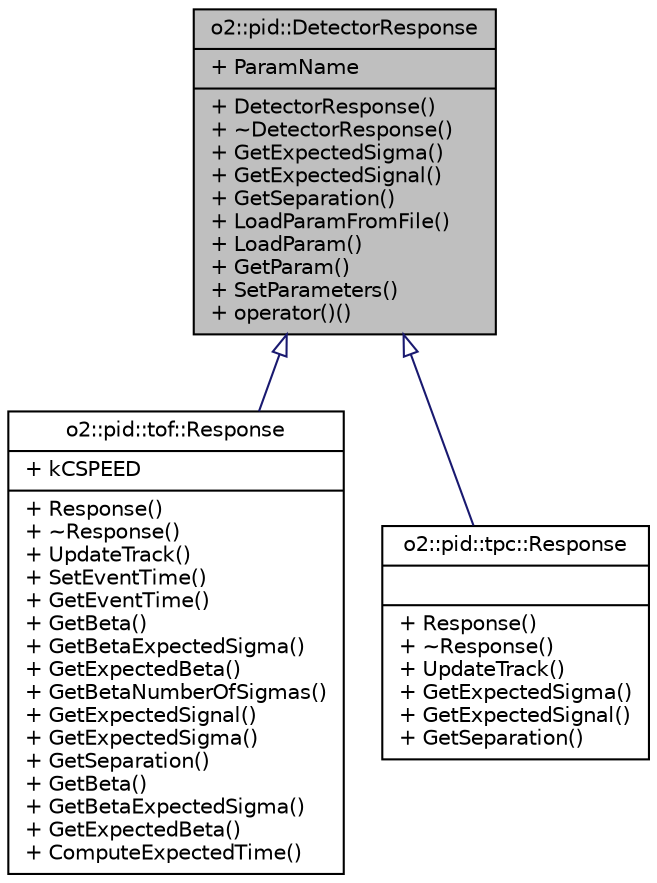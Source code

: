 digraph "o2::pid::DetectorResponse"
{
 // INTERACTIVE_SVG=YES
  bgcolor="transparent";
  edge [fontname="Helvetica",fontsize="10",labelfontname="Helvetica",labelfontsize="10"];
  node [fontname="Helvetica",fontsize="10",shape=record];
  Node0 [label="{o2::pid::DetectorResponse\n|+ ParamName\l|+ DetectorResponse()\l+ ~DetectorResponse()\l+ GetExpectedSigma()\l+ GetExpectedSignal()\l+ GetSeparation()\l+ LoadParamFromFile()\l+ LoadParam()\l+ GetParam()\l+ SetParameters()\l+ operator()()\l}",height=0.2,width=0.4,color="black", fillcolor="grey75", style="filled", fontcolor="black"];
  Node0 -> Node1 [dir="back",color="midnightblue",fontsize="10",style="solid",arrowtail="onormal",fontname="Helvetica"];
  Node1 [label="{o2::pid::tof::Response\n|+ kCSPEED\l|+ Response()\l+ ~Response()\l+ UpdateTrack()\l+ SetEventTime()\l+ GetEventTime()\l+ GetBeta()\l+ GetBetaExpectedSigma()\l+ GetExpectedBeta()\l+ GetBetaNumberOfSigmas()\l+ GetExpectedSignal()\l+ GetExpectedSigma()\l+ GetSeparation()\l+ GetBeta()\l+ GetBetaExpectedSigma()\l+ GetExpectedBeta()\l+ ComputeExpectedTime()\l}",height=0.2,width=0.4,color="black",URL="$d8/d53/classo2_1_1pid_1_1tof_1_1Response.html",tooltip="Class to handle the the TOF detector response. "];
  Node0 -> Node2 [dir="back",color="midnightblue",fontsize="10",style="solid",arrowtail="onormal",fontname="Helvetica"];
  Node2 [label="{o2::pid::tpc::Response\n||+ Response()\l+ ~Response()\l+ UpdateTrack()\l+ GetExpectedSigma()\l+ GetExpectedSignal()\l+ GetSeparation()\l}",height=0.2,width=0.4,color="black",URL="$d2/d6e/classo2_1_1pid_1_1tpc_1_1Response.html",tooltip="Class to handle the the TPC detector response. "];
}
